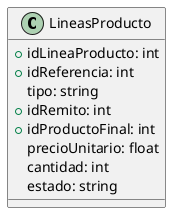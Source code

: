 @startuml LineasProducto
class LineasProducto{
    +idLineaProducto: int
    +idReferencia: int
    tipo: string
    +idRemito: int
    +idProductoFinal: int
    precioUnitario: float
    cantidad: int
    estado: string
}
@enduml